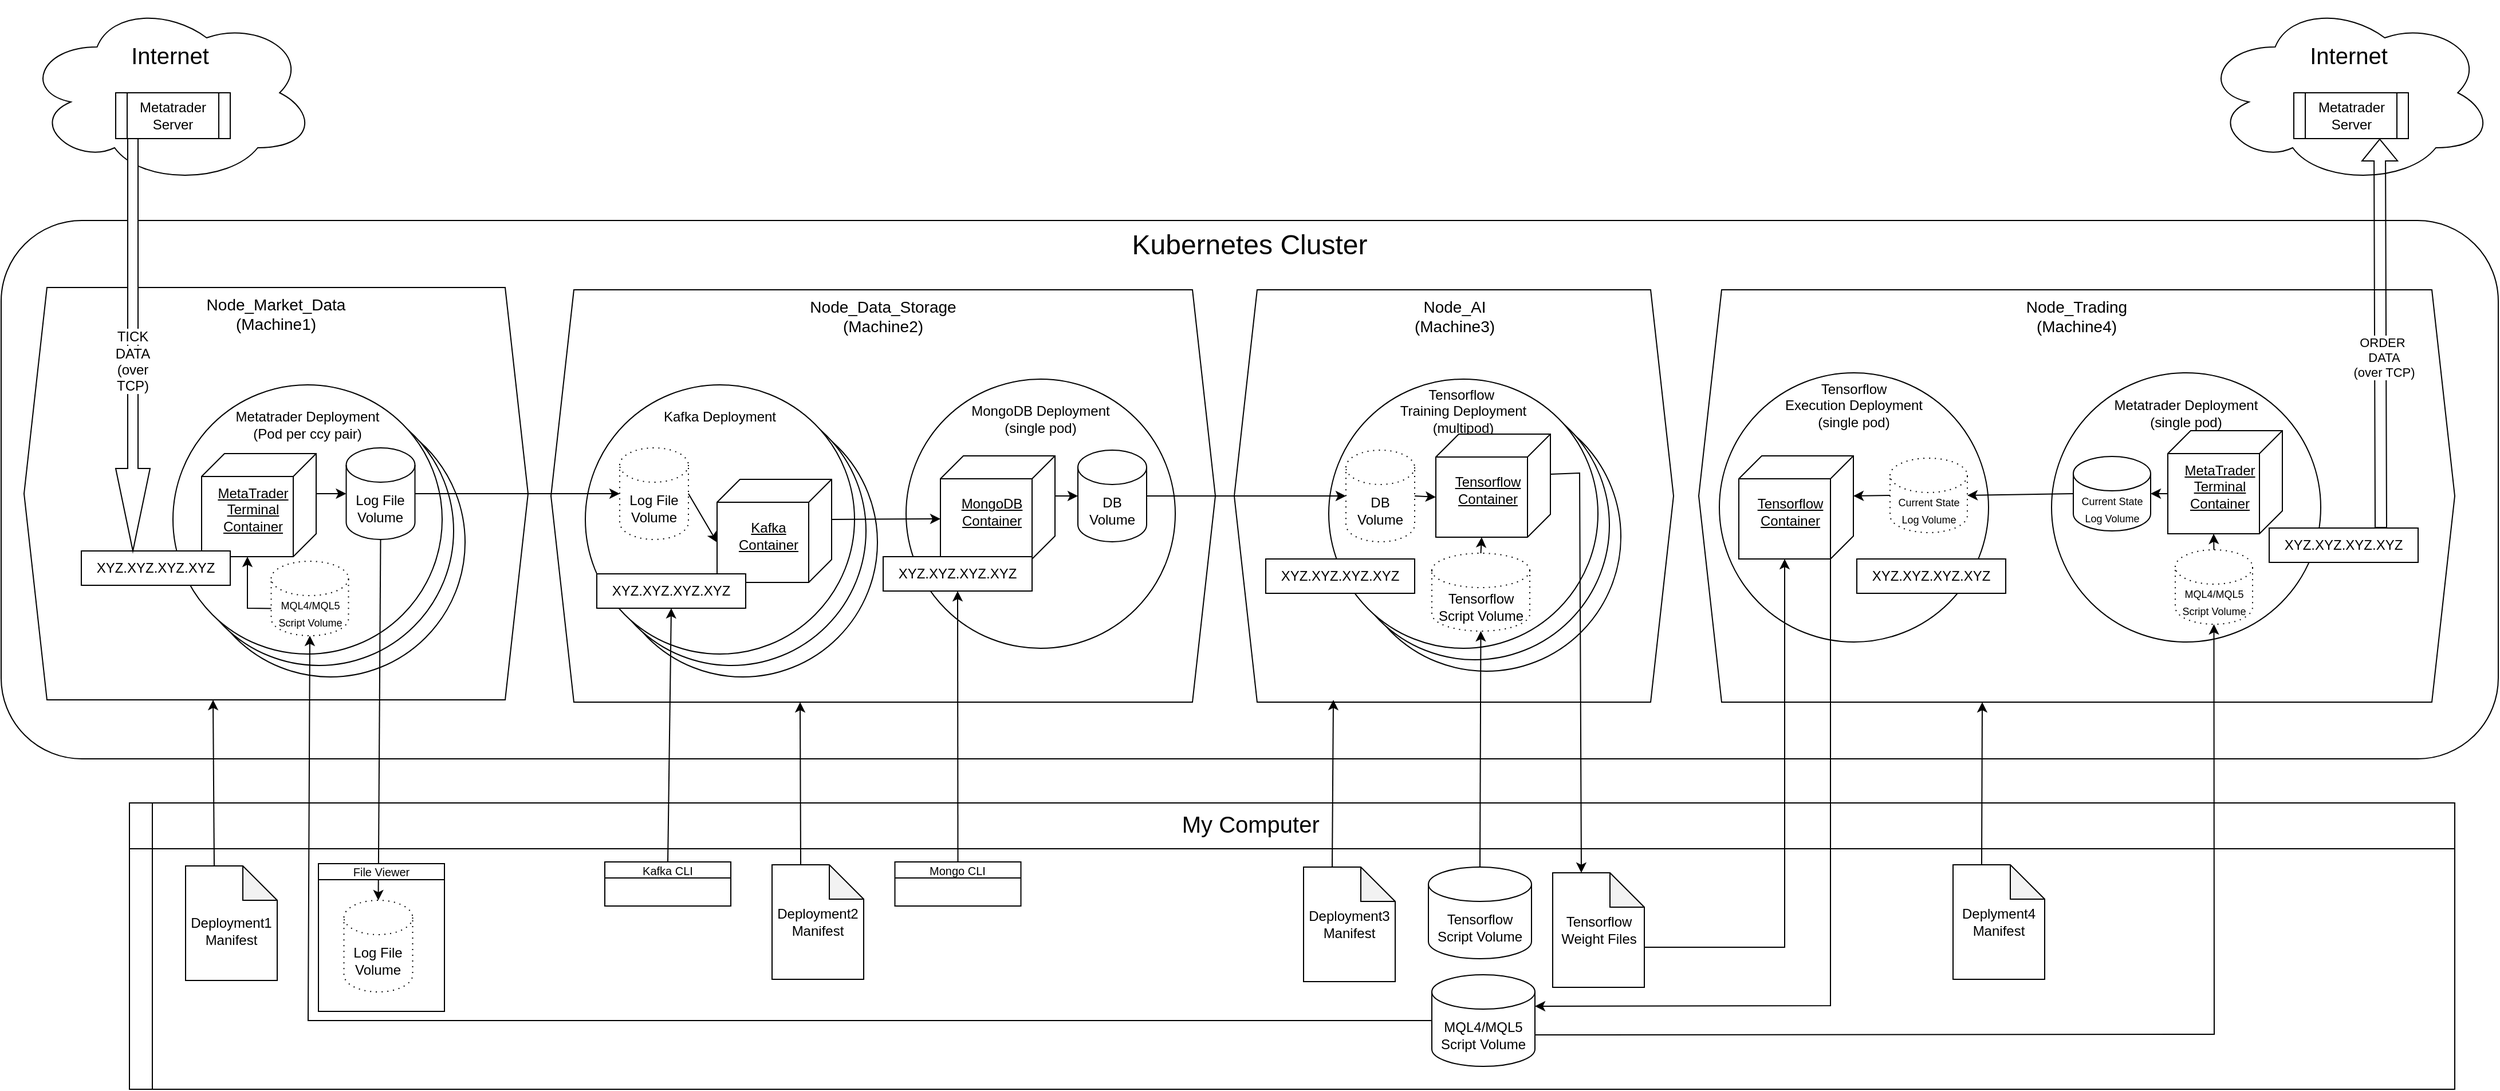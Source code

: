 <mxfile version="25.0.3">
  <diagram name="Page-1" id="k94swzblTTAUHS3Mp7FQ">
    <mxGraphModel dx="880" dy="1306" grid="1" gridSize="10" guides="1" tooltips="1" connect="1" arrows="1" fold="1" page="1" pageScale="1" pageWidth="1169" pageHeight="827" math="0" shadow="0">
      <root>
        <mxCell id="0" />
        <mxCell id="1" parent="0" />
        <mxCell id="0eOz52TX7NUzQkUNuKNN-15" value="&lt;font style=&quot;font-size: 24px;&quot;&gt;Kubernetes Cluster&lt;/font&gt;" style="rounded=1;whiteSpace=wrap;html=1;verticalAlign=top;" parent="1" vertex="1">
          <mxGeometry x="56" y="31.5" width="2180" height="470" as="geometry" />
        </mxCell>
        <mxCell id="0eOz52TX7NUzQkUNuKNN-13" value="&lt;font style=&quot;font-size: 14px;&quot;&gt;Node_Trading&lt;/font&gt;&lt;div&gt;&lt;font style=&quot;font-size: 14px;&quot;&gt;(Machine4)&lt;/font&gt;&lt;/div&gt;" style="shape=hexagon;perimeter=hexagonPerimeter2;whiteSpace=wrap;html=1;fixedSize=1;verticalAlign=top;" parent="1" vertex="1">
          <mxGeometry x="1538" y="92" width="660" height="360" as="geometry" />
        </mxCell>
        <mxCell id="0eOz52TX7NUzQkUNuKNN-12" value="&lt;font style=&quot;font-size: 14px;&quot;&gt;Node_AI&lt;/font&gt;&lt;div&gt;&lt;font style=&quot;font-size: 14px;&quot;&gt;(Machine3)&lt;/font&gt;&lt;/div&gt;" style="shape=hexagon;perimeter=hexagonPerimeter2;whiteSpace=wrap;html=1;fixedSize=1;verticalAlign=top;" parent="1" vertex="1">
          <mxGeometry x="1132.5" y="92" width="383.5" height="360" as="geometry" />
        </mxCell>
        <mxCell id="0eOz52TX7NUzQkUNuKNN-11" value="&lt;font style=&quot;font-size: 14px;&quot;&gt;Node_Data_Storage&lt;/font&gt;&lt;div&gt;&lt;font style=&quot;font-size: 14px;&quot;&gt;(Machine2)&lt;/font&gt;&lt;/div&gt;" style="shape=hexagon;perimeter=hexagonPerimeter2;whiteSpace=wrap;html=1;fixedSize=1;verticalAlign=top;" parent="1" vertex="1">
          <mxGeometry x="536" y="92" width="580" height="360" as="geometry" />
        </mxCell>
        <mxCell id="0eOz52TX7NUzQkUNuKNN-10" value="&lt;font style=&quot;font-size: 14px;&quot;&gt;Node_Market_Data&lt;/font&gt;&lt;div&gt;&lt;font style=&quot;font-size: 14px;&quot;&gt;(Machine1)&lt;/font&gt;&lt;/div&gt;" style="shape=hexagon;perimeter=hexagonPerimeter2;whiteSpace=wrap;html=1;fixedSize=1;verticalAlign=top;" parent="1" vertex="1">
          <mxGeometry x="76" y="90" width="440" height="360" as="geometry" />
        </mxCell>
        <mxCell id="dCVFgs5_mv9TQaUdX4Qd-24" value="&lt;div&gt;&lt;br&gt;&lt;/div&gt;Metatrader Pod" style="ellipse;whiteSpace=wrap;html=1;aspect=fixed;verticalAlign=top;" parent="1" vertex="1">
          <mxGeometry x="226" y="195" width="235" height="235" as="geometry" />
        </mxCell>
        <mxCell id="dCVFgs5_mv9TQaUdX4Qd-23" value="&lt;div&gt;&lt;br&gt;&lt;/div&gt;Metatrader Pod" style="ellipse;whiteSpace=wrap;html=1;aspect=fixed;verticalAlign=top;" parent="1" vertex="1">
          <mxGeometry x="216" y="185" width="235" height="235" as="geometry" />
        </mxCell>
        <mxCell id="dCVFgs5_mv9TQaUdX4Qd-11" value="&lt;div&gt;&lt;br&gt;&lt;/div&gt;Metatrader Deployment&lt;br&gt;(Pod per ccy pair)" style="ellipse;whiteSpace=wrap;html=1;aspect=fixed;verticalAlign=top;" parent="1" vertex="1">
          <mxGeometry x="206" y="175" width="235" height="235" as="geometry" />
        </mxCell>
        <mxCell id="dCVFgs5_mv9TQaUdX4Qd-9" value="&lt;font style=&quot;font-size: 20px;&quot;&gt;My Computer&amp;nbsp; &amp;nbsp; &amp;nbsp; &amp;nbsp; &amp;nbsp; &amp;nbsp; &amp;nbsp;&lt;/font&gt;" style="shape=internalStorage;whiteSpace=wrap;html=1;backgroundOutline=1;verticalAlign=top;dx=20;dy=40;" parent="1" vertex="1">
          <mxGeometry x="168" y="540" width="2030" height="250" as="geometry" />
        </mxCell>
        <mxCell id="dCVFgs5_mv9TQaUdX4Qd-2" value="Log File Volume" style="shape=cylinder3;whiteSpace=wrap;html=1;boundedLbl=1;backgroundOutline=1;size=15;" parent="1" vertex="1">
          <mxGeometry x="357.25" y="230" width="60" height="80" as="geometry" />
        </mxCell>
        <mxCell id="dCVFgs5_mv9TQaUdX4Qd-6" value="MetaTrader Terminal&lt;div&gt;Container&lt;/div&gt;" style="verticalAlign=middle;align=center;spacingTop=8;spacingLeft=2;spacingRight=12;shape=cube;size=20;direction=south;fontStyle=4;html=1;whiteSpace=wrap;horizontal=1;" parent="1" vertex="1">
          <mxGeometry x="231" y="235" width="100" height="90" as="geometry" />
        </mxCell>
        <mxCell id="dCVFgs5_mv9TQaUdX4Qd-7" value="MQL4/MQL5 Script Volume" style="shape=cylinder3;whiteSpace=wrap;html=1;boundedLbl=1;backgroundOutline=1;size=15;" parent="1" vertex="1">
          <mxGeometry x="1305" y="690" width="90" height="80" as="geometry" />
        </mxCell>
        <mxCell id="dCVFgs5_mv9TQaUdX4Qd-8" value="&lt;div&gt;&lt;br&gt;&lt;/div&gt;Deployment1&lt;br&gt;Manifest" style="shape=note;whiteSpace=wrap;html=1;backgroundOutline=1;darkOpacity=0.05;" parent="1" vertex="1">
          <mxGeometry x="217" y="595" width="80" height="100" as="geometry" />
        </mxCell>
        <mxCell id="dCVFgs5_mv9TQaUdX4Qd-12" value="XYZ.XYZ.XYZ.XYZ" style="rounded=0;whiteSpace=wrap;html=1;" parent="1" vertex="1">
          <mxGeometry x="126" y="320" width="130" height="30" as="geometry" />
        </mxCell>
        <mxCell id="dCVFgs5_mv9TQaUdX4Qd-14" value="&lt;div&gt;&lt;br&gt;&lt;/div&gt;&lt;font style=&quot;&quot;&gt;&lt;div style=&quot;&quot;&gt;&lt;font style=&quot;font-size: 10px;&quot;&gt;&lt;br&gt;&lt;/font&gt;&lt;/div&gt;&lt;font style=&quot;font-size: 20px;&quot;&gt;Internet&lt;/font&gt;&lt;/font&gt;" style="ellipse;shape=cloud;whiteSpace=wrap;html=1;verticalAlign=top;" parent="1" vertex="1">
          <mxGeometry x="76" y="-160" width="255" height="160" as="geometry" />
        </mxCell>
        <mxCell id="dCVFgs5_mv9TQaUdX4Qd-15" value="Metatrader Server" style="shape=process;whiteSpace=wrap;html=1;backgroundOutline=1;" parent="1" vertex="1">
          <mxGeometry x="156" y="-80" width="100" height="40" as="geometry" />
        </mxCell>
        <mxCell id="dCVFgs5_mv9TQaUdX4Qd-17" value="&lt;font style=&quot;font-size: 9px;&quot;&gt;MQL4/MQL5 Script Volume&lt;/font&gt;" style="shape=cylinder3;whiteSpace=wrap;html=1;boundedLbl=1;backgroundOutline=1;size=15;dashed=1;dashPattern=1 4;" parent="1" vertex="1">
          <mxGeometry x="291.75" y="329" width="67.5" height="65" as="geometry" />
        </mxCell>
        <mxCell id="dCVFgs5_mv9TQaUdX4Qd-18" value="" style="endArrow=classic;startArrow=none;html=1;rounded=0;entryX=0.5;entryY=1;entryDx=0;entryDy=0;entryPerimeter=0;exitX=0;exitY=0.5;exitDx=0;exitDy=0;exitPerimeter=0;endFill=1;startFill=0;" parent="1" source="dCVFgs5_mv9TQaUdX4Qd-7" target="dCVFgs5_mv9TQaUdX4Qd-17" edge="1">
          <mxGeometry width="50" height="50" relative="1" as="geometry">
            <mxPoint x="426" y="440" as="sourcePoint" />
            <mxPoint x="476" y="390" as="targetPoint" />
            <Array as="points">
              <mxPoint x="324" y="730" />
            </Array>
          </mxGeometry>
        </mxCell>
        <mxCell id="dCVFgs5_mv9TQaUdX4Qd-20" value="" style="endArrow=classic;html=1;rounded=0;exitX=0;exitY=0;exitDx=0;exitDy=41.25;exitPerimeter=0;entryX=0;entryY=0;entryDx=90;entryDy=60;entryPerimeter=0;" parent="1" source="dCVFgs5_mv9TQaUdX4Qd-17" target="dCVFgs5_mv9TQaUdX4Qd-6" edge="1">
          <mxGeometry width="50" height="50" relative="1" as="geometry">
            <mxPoint x="506" y="250" as="sourcePoint" />
            <mxPoint x="556" y="200" as="targetPoint" />
            <Array as="points">
              <mxPoint x="271" y="370" />
            </Array>
          </mxGeometry>
        </mxCell>
        <mxCell id="dCVFgs5_mv9TQaUdX4Qd-21" value="&lt;div&gt;Deployment2 Manifest&lt;/div&gt;" style="shape=note;whiteSpace=wrap;html=1;backgroundOutline=1;darkOpacity=0.05;" parent="1" vertex="1">
          <mxGeometry x="729" y="594" width="80" height="100" as="geometry" />
        </mxCell>
        <mxCell id="dCVFgs5_mv9TQaUdX4Qd-13" value="&lt;div&gt;&lt;span style=&quot;background-color: rgb(255, 255, 255);&quot;&gt;&lt;br&gt;&lt;/span&gt;&lt;/div&gt;&lt;span style=&quot;background-color: rgb(255, 255, 255);&quot;&gt;&lt;div&gt;&lt;span style=&quot;background-color: rgb(255, 255, 255);&quot;&gt;&lt;br&gt;&lt;/span&gt;&lt;/div&gt;TICK DATA&lt;/span&gt;&lt;div&gt;&lt;span style=&quot;background-color: rgb(255, 255, 255);&quot;&gt;(over TCP)&lt;/span&gt;&lt;/div&gt;" style="shape=singleArrow;direction=south;whiteSpace=wrap;html=1;verticalAlign=middle;" parent="1" vertex="1">
          <mxGeometry x="156" y="-40" width="30" height="360" as="geometry" />
        </mxCell>
        <mxCell id="dCVFgs5_mv9TQaUdX4Qd-25" value="" style="endArrow=classic;html=1;rounded=0;exitX=0;exitY=0;exitDx=35;exitDy=0;exitPerimeter=0;entryX=0;entryY=0.5;entryDx=0;entryDy=0;entryPerimeter=0;" parent="1" source="dCVFgs5_mv9TQaUdX4Qd-6" target="dCVFgs5_mv9TQaUdX4Qd-2" edge="1">
          <mxGeometry width="50" height="50" relative="1" as="geometry">
            <mxPoint x="536" y="280" as="sourcePoint" />
            <mxPoint x="586" y="230" as="targetPoint" />
          </mxGeometry>
        </mxCell>
        <mxCell id="cqczyWWJDYa40t4_Xtqy-2" value="" style="group" parent="1" vertex="1" connectable="0">
          <mxGeometry x="566" y="175" width="255" height="255" as="geometry" />
        </mxCell>
        <mxCell id="dCVFgs5_mv9TQaUdX4Qd-27" value="&lt;div&gt;&lt;br&gt;&lt;/div&gt;Metatrader Pod" style="ellipse;whiteSpace=wrap;html=1;aspect=fixed;verticalAlign=top;" parent="cqczyWWJDYa40t4_Xtqy-2" vertex="1">
          <mxGeometry x="20" y="20" width="235" height="235" as="geometry" />
        </mxCell>
        <mxCell id="dCVFgs5_mv9TQaUdX4Qd-28" value="&lt;div&gt;&lt;br&gt;&lt;/div&gt;Metatrader Pod" style="ellipse;whiteSpace=wrap;html=1;aspect=fixed;verticalAlign=top;" parent="cqczyWWJDYa40t4_Xtqy-2" vertex="1">
          <mxGeometry x="10" y="10" width="235" height="235" as="geometry" />
        </mxCell>
        <mxCell id="dCVFgs5_mv9TQaUdX4Qd-29" value="&lt;div&gt;&lt;br&gt;&lt;/div&gt;&lt;div&gt;Kafka Deployment&lt;/div&gt;" style="ellipse;whiteSpace=wrap;html=1;aspect=fixed;verticalAlign=top;" parent="cqczyWWJDYa40t4_Xtqy-2" vertex="1">
          <mxGeometry width="235" height="235" as="geometry" />
        </mxCell>
        <mxCell id="cqczyWWJDYa40t4_Xtqy-10" value="Kafka&lt;div&gt;Container&lt;/div&gt;" style="verticalAlign=middle;align=center;spacingTop=8;spacingLeft=2;spacingRight=12;shape=cube;size=20;direction=south;fontStyle=4;html=1;whiteSpace=wrap;horizontal=1;" parent="cqczyWWJDYa40t4_Xtqy-2" vertex="1">
          <mxGeometry x="115" y="82.5" width="100" height="90" as="geometry" />
        </mxCell>
        <mxCell id="cqczyWWJDYa40t4_Xtqy-13" value="XYZ.XYZ.XYZ.XYZ" style="rounded=0;whiteSpace=wrap;html=1;" parent="cqczyWWJDYa40t4_Xtqy-2" vertex="1">
          <mxGeometry x="10" y="165" width="130" height="30" as="geometry" />
        </mxCell>
        <mxCell id="cqczyWWJDYa40t4_Xtqy-1" value="Log File Volume" style="shape=cylinder3;whiteSpace=wrap;html=1;boundedLbl=1;backgroundOutline=1;size=15;dashed=1;dashPattern=1 4;" parent="1" vertex="1">
          <mxGeometry x="596" y="230" width="60" height="80" as="geometry" />
        </mxCell>
        <mxCell id="cqczyWWJDYa40t4_Xtqy-11" value="" style="endArrow=classic;startArrow=none;html=1;rounded=0;exitX=1;exitY=0.5;exitDx=0;exitDy=0;exitPerimeter=0;entryX=0;entryY=0.5;entryDx=0;entryDy=0;entryPerimeter=0;endFill=1;startFill=0;" parent="1" source="dCVFgs5_mv9TQaUdX4Qd-2" target="cqczyWWJDYa40t4_Xtqy-1" edge="1">
          <mxGeometry width="50" height="50" relative="1" as="geometry">
            <mxPoint x="596" y="360" as="sourcePoint" />
            <mxPoint x="646" y="310" as="targetPoint" />
          </mxGeometry>
        </mxCell>
        <mxCell id="cqczyWWJDYa40t4_Xtqy-12" value="" style="endArrow=classic;html=1;rounded=0;exitX=1;exitY=0.5;exitDx=0;exitDy=0;exitPerimeter=0;entryX=0;entryY=0;entryDx=55;entryDy=100;entryPerimeter=0;" parent="1" source="cqczyWWJDYa40t4_Xtqy-1" target="cqczyWWJDYa40t4_Xtqy-10" edge="1">
          <mxGeometry width="50" height="50" relative="1" as="geometry">
            <mxPoint x="636" y="-20" as="sourcePoint" />
            <mxPoint x="686" y="-70" as="targetPoint" />
          </mxGeometry>
        </mxCell>
        <mxCell id="cqczyWWJDYa40t4_Xtqy-6" value="&lt;div&gt;&lt;br&gt;&lt;/div&gt;&lt;div&gt;MongoDB Deployment&lt;br&gt;(single pod)&lt;/div&gt;" style="ellipse;whiteSpace=wrap;html=1;aspect=fixed;verticalAlign=top;" parent="1" vertex="1">
          <mxGeometry x="846" y="170" width="235" height="235" as="geometry" />
        </mxCell>
        <mxCell id="dCVFgs5_mv9TQaUdX4Qd-3" value="DB Volume" style="shape=cylinder3;whiteSpace=wrap;html=1;boundedLbl=1;backgroundOutline=1;size=15;" parent="1" vertex="1">
          <mxGeometry x="996" y="232" width="60" height="80" as="geometry" />
        </mxCell>
        <mxCell id="cqczyWWJDYa40t4_Xtqy-7" value="MongoDB&lt;div&gt;Container&lt;/div&gt;" style="verticalAlign=middle;align=center;spacingTop=8;spacingLeft=2;spacingRight=12;shape=cube;size=20;direction=south;fontStyle=4;html=1;whiteSpace=wrap;horizontal=1;" parent="1" vertex="1">
          <mxGeometry x="876" y="237" width="100" height="90" as="geometry" />
        </mxCell>
        <mxCell id="cqczyWWJDYa40t4_Xtqy-14" value="XYZ.XYZ.XYZ.XYZ" style="rounded=0;whiteSpace=wrap;html=1;" parent="1" vertex="1">
          <mxGeometry x="826" y="325" width="130" height="30" as="geometry" />
        </mxCell>
        <mxCell id="cqczyWWJDYa40t4_Xtqy-15" value="" style="endArrow=classic;html=1;rounded=0;exitX=0;exitY=0;exitDx=35;exitDy=0;exitPerimeter=0;entryX=0;entryY=0;entryDx=55;entryDy=100;entryPerimeter=0;" parent="1" source="cqczyWWJDYa40t4_Xtqy-10" target="cqczyWWJDYa40t4_Xtqy-7" edge="1">
          <mxGeometry width="50" height="50" relative="1" as="geometry">
            <mxPoint x="786" y="300" as="sourcePoint" />
            <mxPoint x="836" y="250" as="targetPoint" />
          </mxGeometry>
        </mxCell>
        <mxCell id="cqczyWWJDYa40t4_Xtqy-16" value="" style="endArrow=classic;html=1;rounded=0;exitX=0;exitY=0;exitDx=35;exitDy=0;exitPerimeter=0;entryX=0;entryY=0.5;entryDx=0;entryDy=0;entryPerimeter=0;" parent="1" source="cqczyWWJDYa40t4_Xtqy-7" target="dCVFgs5_mv9TQaUdX4Qd-3" edge="1">
          <mxGeometry width="50" height="50" relative="1" as="geometry">
            <mxPoint x="986" y="270" as="sourcePoint" />
            <mxPoint x="1036" y="220" as="targetPoint" />
          </mxGeometry>
        </mxCell>
        <mxCell id="RKrRcoA8sQYH1m_t-1Mb-1" value="" style="endArrow=classic;html=1;rounded=0;exitX=0;exitY=0;exitDx=25;exitDy=0;exitPerimeter=0;entryX=0.375;entryY=1;entryDx=0;entryDy=0;" parent="1" source="dCVFgs5_mv9TQaUdX4Qd-8" target="0eOz52TX7NUzQkUNuKNN-10" edge="1">
          <mxGeometry width="50" height="50" relative="1" as="geometry">
            <mxPoint x="206" y="510" as="sourcePoint" />
            <mxPoint x="208" y="452.88" as="targetPoint" />
          </mxGeometry>
        </mxCell>
        <mxCell id="RKrRcoA8sQYH1m_t-1Mb-2" value="" style="endArrow=classic;html=1;rounded=0;exitX=0;exitY=0;exitDx=25;exitDy=0;exitPerimeter=0;entryX=0.375;entryY=1;entryDx=0;entryDy=0;" parent="1" source="dCVFgs5_mv9TQaUdX4Qd-21" target="0eOz52TX7NUzQkUNuKNN-11" edge="1">
          <mxGeometry width="50" height="50" relative="1" as="geometry">
            <mxPoint x="586" y="510" as="sourcePoint" />
            <mxPoint x="678.5" y="450" as="targetPoint" />
          </mxGeometry>
        </mxCell>
        <mxCell id="RKrRcoA8sQYH1m_t-1Mb-3" value="&lt;div&gt;Deployment3 Manifest&lt;/div&gt;" style="shape=note;whiteSpace=wrap;html=1;backgroundOutline=1;darkOpacity=0.05;" parent="1" vertex="1">
          <mxGeometry x="1193" y="596" width="80" height="100" as="geometry" />
        </mxCell>
        <mxCell id="RKrRcoA8sQYH1m_t-1Mb-7" value="Tensorflow Script Volume" style="shape=cylinder3;whiteSpace=wrap;html=1;boundedLbl=1;backgroundOutline=1;size=15;" parent="1" vertex="1">
          <mxGeometry x="1302" y="596" width="90" height="80" as="geometry" />
        </mxCell>
        <mxCell id="RKrRcoA8sQYH1m_t-1Mb-8" value="&lt;div&gt;Tensorflow Weight Files&lt;/div&gt;" style="shape=note;whiteSpace=wrap;html=1;backgroundOutline=1;darkOpacity=0.05;" parent="1" vertex="1">
          <mxGeometry x="1410.5" y="601" width="80" height="100" as="geometry" />
        </mxCell>
        <mxCell id="RKrRcoA8sQYH1m_t-1Mb-10" value="&lt;div&gt;&lt;br&gt;&lt;/div&gt;Metatrader Pod" style="ellipse;whiteSpace=wrap;html=1;aspect=fixed;verticalAlign=top;" parent="1" vertex="1">
          <mxGeometry x="1235" y="190" width="235" height="235" as="geometry" />
        </mxCell>
        <mxCell id="RKrRcoA8sQYH1m_t-1Mb-11" value="&lt;div&gt;&lt;br&gt;&lt;/div&gt;Metatrader Pod" style="ellipse;whiteSpace=wrap;html=1;aspect=fixed;verticalAlign=top;" parent="1" vertex="1">
          <mxGeometry x="1225" y="180" width="235" height="235" as="geometry" />
        </mxCell>
        <mxCell id="RKrRcoA8sQYH1m_t-1Mb-12" value="Tensorflow&amp;nbsp;&lt;div&gt;Training Deployment&lt;br&gt;(multipod)&lt;/div&gt;" style="ellipse;whiteSpace=wrap;html=1;aspect=fixed;verticalAlign=top;" parent="1" vertex="1">
          <mxGeometry x="1215" y="170" width="235" height="235" as="geometry" />
        </mxCell>
        <mxCell id="RKrRcoA8sQYH1m_t-1Mb-13" value="Tensorflow Container" style="verticalAlign=middle;align=center;spacingTop=8;spacingLeft=2;spacingRight=12;shape=cube;size=20;direction=south;fontStyle=4;html=1;whiteSpace=wrap;horizontal=1;" parent="1" vertex="1">
          <mxGeometry x="1308.5" y="218" width="100" height="90" as="geometry" />
        </mxCell>
        <mxCell id="RKrRcoA8sQYH1m_t-1Mb-14" value="XYZ.XYZ.XYZ.XYZ" style="rounded=0;whiteSpace=wrap;html=1;" parent="1" vertex="1">
          <mxGeometry x="1160" y="327" width="130" height="30" as="geometry" />
        </mxCell>
        <mxCell id="RKrRcoA8sQYH1m_t-1Mb-15" value="DB Volume" style="shape=cylinder3;whiteSpace=wrap;html=1;boundedLbl=1;backgroundOutline=1;size=15;dashed=1;dashPattern=1 4;" parent="1" vertex="1">
          <mxGeometry x="1230" y="232" width="60" height="80" as="geometry" />
        </mxCell>
        <mxCell id="RKrRcoA8sQYH1m_t-1Mb-16" value="Tensorflow Script Volume" style="shape=cylinder3;whiteSpace=wrap;html=1;boundedLbl=1;backgroundOutline=1;size=15;dashed=1;dashPattern=1 4;" parent="1" vertex="1">
          <mxGeometry x="1305" y="322" width="85.5" height="68" as="geometry" />
        </mxCell>
        <mxCell id="RKrRcoA8sQYH1m_t-1Mb-18" value="" style="endArrow=classic;html=1;rounded=0;exitX=1;exitY=0.5;exitDx=0;exitDy=0;exitPerimeter=0;entryX=0;entryY=0.5;entryDx=0;entryDy=0;entryPerimeter=0;" parent="1" source="dCVFgs5_mv9TQaUdX4Qd-3" target="RKrRcoA8sQYH1m_t-1Mb-15" edge="1">
          <mxGeometry width="50" height="50" relative="1" as="geometry">
            <mxPoint x="1096" y="360" as="sourcePoint" />
            <mxPoint x="1146" y="310" as="targetPoint" />
          </mxGeometry>
        </mxCell>
        <mxCell id="RKrRcoA8sQYH1m_t-1Mb-19" value="" style="endArrow=classic;html=1;rounded=0;exitX=0.5;exitY=0;exitDx=0;exitDy=0;exitPerimeter=0;entryX=0.5;entryY=1;entryDx=0;entryDy=0;entryPerimeter=0;" parent="1" source="RKrRcoA8sQYH1m_t-1Mb-7" target="RKrRcoA8sQYH1m_t-1Mb-16" edge="1">
          <mxGeometry width="50" height="50" relative="1" as="geometry">
            <mxPoint x="1295" y="500" as="sourcePoint" />
            <mxPoint x="1345" y="450" as="targetPoint" />
          </mxGeometry>
        </mxCell>
        <mxCell id="RKrRcoA8sQYH1m_t-1Mb-20" value="" style="endArrow=classic;html=1;rounded=0;exitX=1;exitY=0.5;exitDx=0;exitDy=0;exitPerimeter=0;entryX=0;entryY=0;entryDx=55;entryDy=100;entryPerimeter=0;" parent="1" source="RKrRcoA8sQYH1m_t-1Mb-15" target="RKrRcoA8sQYH1m_t-1Mb-13" edge="1">
          <mxGeometry width="50" height="50" relative="1" as="geometry">
            <mxPoint x="1295" y="20" as="sourcePoint" />
            <mxPoint x="1345" y="-30" as="targetPoint" />
          </mxGeometry>
        </mxCell>
        <mxCell id="RKrRcoA8sQYH1m_t-1Mb-21" value="" style="endArrow=classic;html=1;rounded=0;exitX=0.5;exitY=0;exitDx=0;exitDy=0;exitPerimeter=0;entryX=0;entryY=0;entryDx=90;entryDy=60;entryPerimeter=0;" parent="1" source="RKrRcoA8sQYH1m_t-1Mb-16" target="RKrRcoA8sQYH1m_t-1Mb-13" edge="1">
          <mxGeometry width="50" height="50" relative="1" as="geometry">
            <mxPoint x="1415" y="60" as="sourcePoint" />
            <mxPoint x="1465" y="10" as="targetPoint" />
          </mxGeometry>
        </mxCell>
        <mxCell id="RKrRcoA8sQYH1m_t-1Mb-22" value="" style="endArrow=classic;html=1;rounded=0;exitX=0;exitY=0;exitDx=35;exitDy=0;exitPerimeter=0;entryX=0;entryY=0;entryDx=25;entryDy=0;entryPerimeter=0;" parent="1" source="RKrRcoA8sQYH1m_t-1Mb-13" target="RKrRcoA8sQYH1m_t-1Mb-8" edge="1">
          <mxGeometry width="50" height="50" relative="1" as="geometry">
            <mxPoint x="1566" y="270" as="sourcePoint" />
            <mxPoint x="1616" y="220" as="targetPoint" />
            <Array as="points">
              <mxPoint x="1434" y="252" />
            </Array>
          </mxGeometry>
        </mxCell>
        <mxCell id="RKrRcoA8sQYH1m_t-1Mb-24" value="" style="endArrow=classic;html=1;rounded=0;exitX=0;exitY=0;exitDx=25;exitDy=0;exitPerimeter=0;" parent="1" source="RKrRcoA8sQYH1m_t-1Mb-3" edge="1">
          <mxGeometry width="50" height="50" relative="1" as="geometry">
            <mxPoint x="1176" y="560" as="sourcePoint" />
            <mxPoint x="1219" y="450" as="targetPoint" />
          </mxGeometry>
        </mxCell>
        <mxCell id="RKrRcoA8sQYH1m_t-1Mb-25" value="Tensorflow&lt;div&gt;Execution Deployment&lt;/div&gt;&lt;div&gt;(single pod)&lt;/div&gt;" style="ellipse;whiteSpace=wrap;html=1;aspect=fixed;verticalAlign=top;" parent="1" vertex="1">
          <mxGeometry x="1556" y="164.5" width="235" height="235" as="geometry" />
        </mxCell>
        <mxCell id="RKrRcoA8sQYH1m_t-1Mb-26" value="Tensorflow Container" style="verticalAlign=middle;align=center;spacingTop=8;spacingLeft=2;spacingRight=12;shape=cube;size=20;direction=south;fontStyle=4;html=1;whiteSpace=wrap;horizontal=1;" parent="1" vertex="1">
          <mxGeometry x="1573" y="237" width="100" height="90" as="geometry" />
        </mxCell>
        <mxCell id="RKrRcoA8sQYH1m_t-1Mb-27" value="&lt;div&gt;&lt;span style=&quot;background-color: initial;&quot;&gt;&lt;font style=&quot;font-size: 4px;&quot;&gt;&amp;nbsp;&lt;font style=&quot;&quot;&gt;&amp;nbsp;&lt;/font&gt;&lt;/font&gt;&lt;/span&gt;&lt;/div&gt;&lt;div&gt;&lt;span style=&quot;background-color: initial;&quot;&gt;Metatrader Deployment&lt;/span&gt;&lt;/div&gt;&lt;div&gt;(single pod)&lt;/div&gt;" style="ellipse;whiteSpace=wrap;html=1;aspect=fixed;verticalAlign=top;" parent="1" vertex="1">
          <mxGeometry x="1846" y="164.5" width="235" height="235" as="geometry" />
        </mxCell>
        <mxCell id="RKrRcoA8sQYH1m_t-1Mb-28" value="MetaTrader Terminal&lt;div&gt;Container&lt;/div&gt;" style="verticalAlign=middle;align=center;spacingTop=8;spacingLeft=2;spacingRight=12;shape=cube;size=20;direction=south;fontStyle=4;html=1;whiteSpace=wrap;horizontal=1;" parent="1" vertex="1">
          <mxGeometry x="1947.5" y="215" width="100" height="90" as="geometry" />
        </mxCell>
        <mxCell id="RKrRcoA8sQYH1m_t-1Mb-29" value="&lt;font style=&quot;font-size: 9px;&quot;&gt;MQL4/MQL5 Script Volume&lt;/font&gt;" style="shape=cylinder3;whiteSpace=wrap;html=1;boundedLbl=1;backgroundOutline=1;size=15;dashed=1;dashPattern=1 4;" parent="1" vertex="1">
          <mxGeometry x="1954" y="319" width="67.5" height="65" as="geometry" />
        </mxCell>
        <mxCell id="RKrRcoA8sQYH1m_t-1Mb-31" value="" style="endArrow=classic;html=1;rounded=0;exitX=0;exitY=0;exitDx=80;exitDy=65;exitPerimeter=0;entryX=0;entryY=0;entryDx=90;entryDy=60;entryPerimeter=0;" parent="1" source="RKrRcoA8sQYH1m_t-1Mb-8" target="RKrRcoA8sQYH1m_t-1Mb-26" edge="1">
          <mxGeometry width="50" height="50" relative="1" as="geometry">
            <mxPoint x="1496" y="500" as="sourcePoint" />
            <mxPoint x="1596" y="470" as="targetPoint" />
            <Array as="points">
              <mxPoint x="1613" y="666" />
            </Array>
          </mxGeometry>
        </mxCell>
        <mxCell id="RKrRcoA8sQYH1m_t-1Mb-33" value="&lt;font style=&quot;font-size: 9px;&quot;&gt;Current State Log Volume&lt;/font&gt;" style="shape=cylinder3;whiteSpace=wrap;html=1;boundedLbl=1;backgroundOutline=1;size=15;" parent="1" vertex="1">
          <mxGeometry x="1865" y="237.5" width="67.5" height="65" as="geometry" />
        </mxCell>
        <mxCell id="RKrRcoA8sQYH1m_t-1Mb-34" value="&lt;font style=&quot;font-size: 9px;&quot;&gt;Current State Log Volume&lt;/font&gt;" style="shape=cylinder3;whiteSpace=wrap;html=1;boundedLbl=1;backgroundOutline=1;size=15;dashed=1;dashPattern=1 4;" parent="1" vertex="1">
          <mxGeometry x="1705" y="239" width="67.5" height="65" as="geometry" />
        </mxCell>
        <mxCell id="RKrRcoA8sQYH1m_t-1Mb-35" value="" style="endArrow=classic;html=1;rounded=0;exitX=0;exitY=0;exitDx=55;exitDy=100;exitPerimeter=0;entryX=1;entryY=0.5;entryDx=0;entryDy=0;entryPerimeter=0;" parent="1" source="RKrRcoA8sQYH1m_t-1Mb-28" target="RKrRcoA8sQYH1m_t-1Mb-33" edge="1">
          <mxGeometry width="50" height="50" relative="1" as="geometry">
            <mxPoint x="1956" y="-50" as="sourcePoint" />
            <mxPoint x="2006" y="-100" as="targetPoint" />
          </mxGeometry>
        </mxCell>
        <mxCell id="RKrRcoA8sQYH1m_t-1Mb-36" value="" style="endArrow=classic;html=1;rounded=0;exitX=0;exitY=0.5;exitDx=0;exitDy=0;exitPerimeter=0;entryX=1;entryY=0.5;entryDx=0;entryDy=0;entryPerimeter=0;" parent="1" source="RKrRcoA8sQYH1m_t-1Mb-33" target="RKrRcoA8sQYH1m_t-1Mb-34" edge="1">
          <mxGeometry width="50" height="50" relative="1" as="geometry">
            <mxPoint x="1776" y="10" as="sourcePoint" />
            <mxPoint x="1826" y="-40" as="targetPoint" />
          </mxGeometry>
        </mxCell>
        <mxCell id="RKrRcoA8sQYH1m_t-1Mb-37" value="" style="endArrow=classic;html=1;rounded=0;exitX=0;exitY=0.5;exitDx=0;exitDy=0;exitPerimeter=0;entryX=0;entryY=0;entryDx=35;entryDy=0;entryPerimeter=0;" parent="1" source="RKrRcoA8sQYH1m_t-1Mb-34" target="RKrRcoA8sQYH1m_t-1Mb-26" edge="1">
          <mxGeometry width="50" height="50" relative="1" as="geometry">
            <mxPoint x="1716" y="20" as="sourcePoint" />
            <mxPoint x="1766" y="-30" as="targetPoint" />
          </mxGeometry>
        </mxCell>
        <mxCell id="0eOz52TX7NUzQkUNuKNN-1" value="" style="endArrow=classic;html=1;rounded=0;exitX=0;exitY=0;exitDx=90;exitDy=20;exitPerimeter=0;entryX=1;entryY=0;entryDx=0;entryDy=27.5;entryPerimeter=0;" parent="1" source="RKrRcoA8sQYH1m_t-1Mb-26" target="dCVFgs5_mv9TQaUdX4Qd-7" edge="1">
          <mxGeometry width="50" height="50" relative="1" as="geometry">
            <mxPoint x="1696" y="510" as="sourcePoint" />
            <mxPoint x="1746" y="460" as="targetPoint" />
            <Array as="points">
              <mxPoint x="1653" y="717" />
            </Array>
          </mxGeometry>
        </mxCell>
        <mxCell id="0eOz52TX7NUzQkUNuKNN-2" value="" style="endArrow=classic;html=1;rounded=0;exitX=1;exitY=0;exitDx=0;exitDy=52.5;exitPerimeter=0;entryX=0.5;entryY=1;entryDx=0;entryDy=0;entryPerimeter=0;" parent="1" source="dCVFgs5_mv9TQaUdX4Qd-7" target="RKrRcoA8sQYH1m_t-1Mb-29" edge="1">
          <mxGeometry width="50" height="50" relative="1" as="geometry">
            <mxPoint x="1476" y="780" as="sourcePoint" />
            <mxPoint x="1526" y="730" as="targetPoint" />
            <Array as="points">
              <mxPoint x="1988" y="742" />
            </Array>
          </mxGeometry>
        </mxCell>
        <mxCell id="0eOz52TX7NUzQkUNuKNN-3" value="" style="endArrow=classic;html=1;rounded=0;exitX=0.5;exitY=0;exitDx=0;exitDy=0;exitPerimeter=0;entryX=0;entryY=0;entryDx=90;entryDy=60;entryPerimeter=0;" parent="1" source="RKrRcoA8sQYH1m_t-1Mb-29" target="RKrRcoA8sQYH1m_t-1Mb-28" edge="1">
          <mxGeometry width="50" height="50" relative="1" as="geometry">
            <mxPoint x="2146" y="350" as="sourcePoint" />
            <mxPoint x="2196" y="300" as="targetPoint" />
          </mxGeometry>
        </mxCell>
        <mxCell id="0eOz52TX7NUzQkUNuKNN-4" value="XYZ.XYZ.XYZ.XYZ" style="rounded=0;whiteSpace=wrap;html=1;" parent="1" vertex="1">
          <mxGeometry x="1676" y="327" width="130" height="30" as="geometry" />
        </mxCell>
        <mxCell id="0eOz52TX7NUzQkUNuKNN-5" value="XYZ.XYZ.XYZ.XYZ" style="rounded=0;whiteSpace=wrap;html=1;" parent="1" vertex="1">
          <mxGeometry x="2036" y="300" width="130" height="30" as="geometry" />
        </mxCell>
        <mxCell id="0eOz52TX7NUzQkUNuKNN-18" value="&lt;div&gt;&lt;br&gt;&lt;/div&gt;&lt;font style=&quot;&quot;&gt;&lt;div style=&quot;&quot;&gt;&lt;font style=&quot;font-size: 10px;&quot;&gt;&lt;br&gt;&lt;/font&gt;&lt;/div&gt;&lt;font style=&quot;font-size: 20px;&quot;&gt;Internet&lt;/font&gt;&lt;/font&gt;" style="ellipse;shape=cloud;whiteSpace=wrap;html=1;verticalAlign=top;" parent="1" vertex="1">
          <mxGeometry x="1977.5" y="-160" width="255" height="160" as="geometry" />
        </mxCell>
        <mxCell id="0eOz52TX7NUzQkUNuKNN-19" value="Metatrader Server" style="shape=process;whiteSpace=wrap;html=1;backgroundOutline=1;" parent="1" vertex="1">
          <mxGeometry x="2057.5" y="-80" width="100" height="40" as="geometry" />
        </mxCell>
        <mxCell id="0eOz52TX7NUzQkUNuKNN-22" value="" style="shape=flexArrow;endArrow=classic;html=1;rounded=0;exitX=0.75;exitY=0;exitDx=0;exitDy=0;entryX=0.75;entryY=1;entryDx=0;entryDy=0;" parent="1" source="0eOz52TX7NUzQkUNuKNN-5" target="0eOz52TX7NUzQkUNuKNN-19" edge="1">
          <mxGeometry width="50" height="50" relative="1" as="geometry">
            <mxPoint x="2096" y="-200" as="sourcePoint" />
            <mxPoint x="2146" y="-250" as="targetPoint" />
          </mxGeometry>
        </mxCell>
        <mxCell id="0eOz52TX7NUzQkUNuKNN-23" value="ORDER&amp;nbsp;&lt;div&gt;DATA&lt;/div&gt;&lt;div&gt;(over TCP)&lt;/div&gt;" style="edgeLabel;html=1;align=center;verticalAlign=middle;resizable=0;points=[];" parent="0eOz52TX7NUzQkUNuKNN-22" vertex="1" connectable="0">
          <mxGeometry x="-0.514" y="-2" relative="1" as="geometry">
            <mxPoint y="-67" as="offset" />
          </mxGeometry>
        </mxCell>
        <mxCell id="0eOz52TX7NUzQkUNuKNN-24" value="&lt;div&gt;Deplyment4 Manifest&lt;/div&gt;" style="shape=note;whiteSpace=wrap;html=1;backgroundOutline=1;darkOpacity=0.05;" parent="1" vertex="1">
          <mxGeometry x="1760" y="594" width="80" height="100" as="geometry" />
        </mxCell>
        <mxCell id="0eOz52TX7NUzQkUNuKNN-25" value="" style="endArrow=classic;html=1;rounded=0;exitX=0;exitY=0;exitDx=25;exitDy=0;exitPerimeter=0;entryX=0.375;entryY=1;entryDx=0;entryDy=0;" parent="1" source="0eOz52TX7NUzQkUNuKNN-24" target="0eOz52TX7NUzQkUNuKNN-13" edge="1">
          <mxGeometry width="50" height="50" relative="1" as="geometry">
            <mxPoint x="1830" y="586" as="sourcePoint" />
            <mxPoint x="1831" y="440" as="targetPoint" />
          </mxGeometry>
        </mxCell>
        <mxCell id="0eOz52TX7NUzQkUNuKNN-26" value="Log File Volume" style="shape=cylinder3;whiteSpace=wrap;html=1;boundedLbl=1;backgroundOutline=1;size=15;dashed=1;dashPattern=1 4;" parent="1" vertex="1">
          <mxGeometry x="355.25" y="625" width="60" height="80" as="geometry" />
        </mxCell>
        <mxCell id="0eOz52TX7NUzQkUNuKNN-27" value="" style="endArrow=classic;html=1;rounded=0;exitX=0.5;exitY=1;exitDx=0;exitDy=0;exitPerimeter=0;entryX=0.5;entryY=0;entryDx=0;entryDy=0;entryPerimeter=0;" parent="1" source="dCVFgs5_mv9TQaUdX4Qd-2" target="0eOz52TX7NUzQkUNuKNN-26" edge="1">
          <mxGeometry width="50" height="50" relative="1" as="geometry">
            <mxPoint x="570" y="-120" as="sourcePoint" />
            <mxPoint x="620" y="-170" as="targetPoint" />
          </mxGeometry>
        </mxCell>
        <mxCell id="0eOz52TX7NUzQkUNuKNN-28" value="&lt;span style=&quot;font-weight: normal;&quot;&gt;&lt;font style=&quot;font-size: 10px;&quot;&gt;File Viewer&lt;/font&gt;&lt;/span&gt;" style="swimlane;horizontal=0;whiteSpace=wrap;html=1;startSize=14;rotation=90;" parent="1" vertex="1">
          <mxGeometry x="323.5" y="602.5" width="129" height="110" as="geometry" />
        </mxCell>
        <mxCell id="0eOz52TX7NUzQkUNuKNN-30" value="&lt;span style=&quot;font-weight: normal;&quot;&gt;&lt;font style=&quot;font-size: 10px;&quot;&gt;Kafka CLI&lt;/font&gt;&lt;/span&gt;" style="swimlane;horizontal=0;whiteSpace=wrap;html=1;startSize=14;rotation=90;" parent="1" vertex="1">
          <mxGeometry x="618.75" y="555.75" width="38.5" height="110" as="geometry" />
        </mxCell>
        <mxCell id="0eOz52TX7NUzQkUNuKNN-31" value="" style="endArrow=classic;html=1;rounded=0;entryX=0.5;entryY=1;entryDx=0;entryDy=0;exitX=0;exitY=0.5;exitDx=0;exitDy=0;" parent="1" source="0eOz52TX7NUzQkUNuKNN-30" target="cqczyWWJDYa40t4_Xtqy-13" edge="1">
          <mxGeometry width="50" height="50" relative="1" as="geometry">
            <mxPoint x="550" y="450" as="sourcePoint" />
            <mxPoint x="600" y="400" as="targetPoint" />
          </mxGeometry>
        </mxCell>
        <mxCell id="0eOz52TX7NUzQkUNuKNN-32" value="&lt;span style=&quot;font-weight: normal;&quot;&gt;&lt;font style=&quot;font-size: 10px;&quot;&gt;Mongo CLI&lt;/font&gt;&lt;/span&gt;" style="swimlane;horizontal=0;whiteSpace=wrap;html=1;startSize=14;rotation=90;" parent="1" vertex="1">
          <mxGeometry x="872" y="555.75" width="38.5" height="110" as="geometry" />
        </mxCell>
        <mxCell id="0eOz52TX7NUzQkUNuKNN-33" value="" style="endArrow=classic;html=1;rounded=0;entryX=0.5;entryY=1;entryDx=0;entryDy=0;exitX=0;exitY=0.5;exitDx=0;exitDy=0;" parent="1" source="0eOz52TX7NUzQkUNuKNN-32" target="cqczyWWJDYa40t4_Xtqy-14" edge="1">
          <mxGeometry width="50" height="50" relative="1" as="geometry">
            <mxPoint x="889.5" y="594" as="sourcePoint" />
            <mxPoint x="892.5" y="372" as="targetPoint" />
          </mxGeometry>
        </mxCell>
      </root>
    </mxGraphModel>
  </diagram>
</mxfile>

